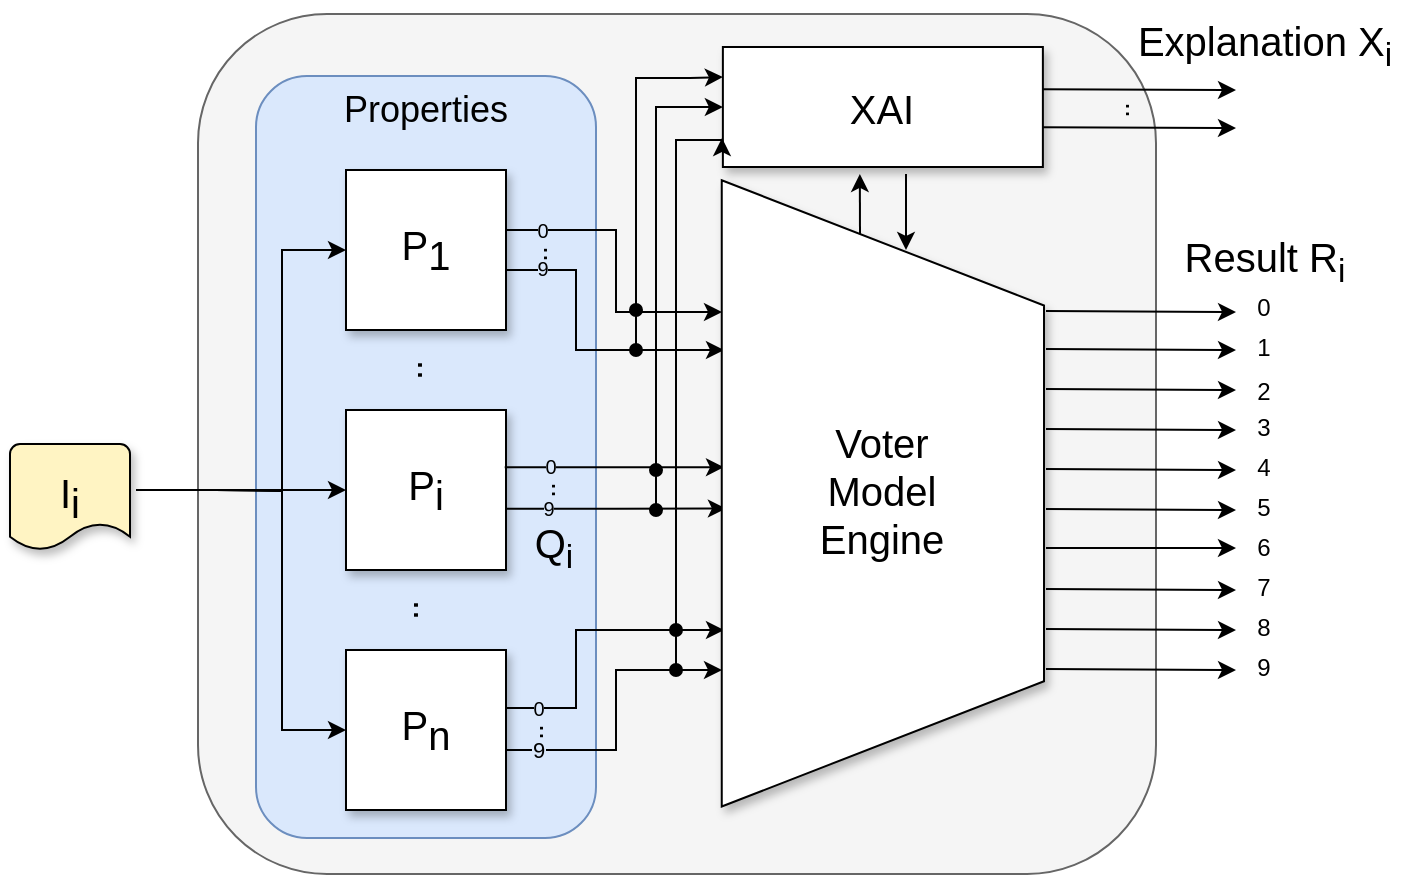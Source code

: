 <mxfile version="14.6.13" type="device"><diagram id="zeLVNS-zyTPiS4CfNWME" name="Page-1"><mxGraphModel dx="1106" dy="807" grid="1" gridSize="10" guides="1" tooltips="1" connect="1" arrows="1" fold="1" page="1" pageScale="1" pageWidth="850" pageHeight="1100" math="1" shadow="0"><root><mxCell id="0"/><mxCell id="1" parent="0"/><mxCell id="xQsvzUkHcvMxaPzKRlYj-6" value="" style="rounded=1;whiteSpace=wrap;html=1;fontSize=18;fillColor=#f5f5f5;strokeColor=#666666;fontColor=#333333;" parent="1" vertex="1"><mxGeometry x="144" y="82" width="479" height="430" as="geometry"/></mxCell><mxCell id="8lxn_YMou5RZXRWXMdqW-2" value="Properties" style="rounded=1;whiteSpace=wrap;html=1;fontSize=18;verticalAlign=top;labelBackgroundColor=#DAE8FC;strokeColor=#6c8ebf;fillColor=#DAE8FC;" parent="1" vertex="1"><mxGeometry x="173" y="113" width="170" height="381" as="geometry"/></mxCell><mxCell id="vd_s5nYqY-DfPZqU7Rta-11" style="edgeStyle=orthogonalEdgeStyle;rounded=0;orthogonalLoop=1;jettySize=auto;html=1;fontSize=10;" parent="1" edge="1"><mxGeometry relative="1" as="geometry"><Array as="points"><mxPoint x="298" y="190"/><mxPoint x="353" y="190"/><mxPoint x="353" y="231"/></Array><mxPoint x="298" y="200" as="sourcePoint"/><mxPoint x="406" y="231" as="targetPoint"/></mxGeometry></mxCell><mxCell id="xQsvzUkHcvMxaPzKRlYj-26" value="0" style="edgeLabel;html=1;align=center;verticalAlign=middle;resizable=0;points=[];fontSize=10;labelBackgroundColor=#DAE8FC;" parent="vd_s5nYqY-DfPZqU7Rta-11" vertex="1" connectable="0"><mxGeometry x="-0.648" relative="1" as="geometry"><mxPoint as="offset"/></mxGeometry></mxCell><mxCell id="vd_s5nYqY-DfPZqU7Rta-1" value="&lt;span style=&quot;font-size: 20px;&quot;&gt;P&lt;sub style=&quot;font-size: 20px;&quot;&gt;1&lt;/sub&gt;&lt;br style=&quot;font-size: 20px;&quot;&gt;&lt;/span&gt;" style="whiteSpace=wrap;html=1;aspect=fixed;fontSize=20;shadow=1;" parent="1" vertex="1"><mxGeometry x="218" y="160" width="80" height="80" as="geometry"/></mxCell><mxCell id="vd_s5nYqY-DfPZqU7Rta-2" value="P&lt;sub style=&quot;font-size: 20px;&quot;&gt;i&lt;br style=&quot;font-size: 20px;&quot;&gt;&lt;/sub&gt;" style="whiteSpace=wrap;html=1;aspect=fixed;fontSize=20;shadow=1;" parent="1" vertex="1"><mxGeometry x="218" y="280" width="80" height="80" as="geometry"/></mxCell><mxCell id="vd_s5nYqY-DfPZqU7Rta-3" value="&lt;span style=&quot;font-size: 20px;&quot;&gt;P&lt;sub style=&quot;font-size: 20px;&quot;&gt;n&lt;/sub&gt;&lt;br style=&quot;font-size: 20px;&quot;&gt;&lt;/span&gt;" style="whiteSpace=wrap;html=1;aspect=fixed;fontSize=20;shadow=1;" parent="1" vertex="1"><mxGeometry x="218" y="400" width="80" height="80" as="geometry"/></mxCell><mxCell id="vd_s5nYqY-DfPZqU7Rta-4" value="" style="endArrow=classic;html=1;entryX=0;entryY=0.5;entryDx=0;entryDy=0;fontSize=14;endFill=1;rounded=0;edgeStyle=orthogonalEdgeStyle;" parent="1" target="vd_s5nYqY-DfPZqU7Rta-1" edge="1"><mxGeometry width="50" height="50" relative="1" as="geometry"><mxPoint x="153" y="320" as="sourcePoint"/><mxPoint x="483" y="390" as="targetPoint"/></mxGeometry></mxCell><mxCell id="vd_s5nYqY-DfPZqU7Rta-5" value="" style="endArrow=classic;html=1;entryX=0;entryY=0.5;entryDx=0;entryDy=0;fontSize=14;endFill=1;" parent="1" target="vd_s5nYqY-DfPZqU7Rta-2" edge="1"><mxGeometry width="50" height="50" relative="1" as="geometry"><mxPoint x="153" y="320" as="sourcePoint"/><mxPoint x="183" y="300" as="targetPoint"/></mxGeometry></mxCell><mxCell id="vd_s5nYqY-DfPZqU7Rta-6" value="" style="endArrow=classic;html=1;entryX=0;entryY=0.5;entryDx=0;entryDy=0;fontSize=14;endFill=1;rounded=0;edgeStyle=orthogonalEdgeStyle;" parent="1" target="vd_s5nYqY-DfPZqU7Rta-3" edge="1"><mxGeometry width="50" height="50" relative="1" as="geometry"><mxPoint x="153" y="320" as="sourcePoint"/><mxPoint x="173" y="410" as="targetPoint"/></mxGeometry></mxCell><mxCell id="vd_s5nYqY-DfPZqU7Rta-25" value="" style="endArrow=classic;html=1;exitX=1;exitY=0.075;exitDx=0;exitDy=0;exitPerimeter=0;fontSize=14;startArrow=none;startFill=0;endFill=1;" parent="1" edge="1"><mxGeometry width="50" height="50" relative="1" as="geometry"><mxPoint x="568" y="230.5" as="sourcePoint"/><mxPoint x="663" y="231" as="targetPoint"/></mxGeometry></mxCell><mxCell id="vd_s5nYqY-DfPZqU7Rta-26" value="" style="endArrow=classic;html=1;exitX=1;exitY=0.075;exitDx=0;exitDy=0;exitPerimeter=0;fontSize=14;endFill=1;" parent="1" edge="1"><mxGeometry width="50" height="50" relative="1" as="geometry"><mxPoint x="568" y="249.5" as="sourcePoint"/><mxPoint x="663" y="250" as="targetPoint"/></mxGeometry></mxCell><mxCell id="vd_s5nYqY-DfPZqU7Rta-27" value="" style="endArrow=classic;html=1;exitX=1;exitY=0.075;exitDx=0;exitDy=0;exitPerimeter=0;fontSize=14;endFill=1;" parent="1" edge="1"><mxGeometry width="50" height="50" relative="1" as="geometry"><mxPoint x="568" y="269.5" as="sourcePoint"/><mxPoint x="663" y="270" as="targetPoint"/></mxGeometry></mxCell><mxCell id="vd_s5nYqY-DfPZqU7Rta-37" value="" style="endArrow=classic;html=1;exitX=1;exitY=0.075;exitDx=0;exitDy=0;exitPerimeter=0;fontSize=14;endFill=1;" parent="1" edge="1"><mxGeometry width="50" height="50" relative="1" as="geometry"><mxPoint x="568" y="289.5" as="sourcePoint"/><mxPoint x="663" y="290" as="targetPoint"/></mxGeometry></mxCell><mxCell id="vd_s5nYqY-DfPZqU7Rta-63" value="" style="endArrow=classic;html=1;exitX=1;exitY=0.075;exitDx=0;exitDy=0;exitPerimeter=0;fontSize=14;endFill=1;" parent="1" edge="1"><mxGeometry width="50" height="50" relative="1" as="geometry"><mxPoint x="568" y="309.5" as="sourcePoint"/><mxPoint x="663" y="310" as="targetPoint"/></mxGeometry></mxCell><mxCell id="vd_s5nYqY-DfPZqU7Rta-65" value="" style="endArrow=classic;html=1;exitX=1;exitY=0.075;exitDx=0;exitDy=0;exitPerimeter=0;fontSize=14;endFill=1;" parent="1" edge="1"><mxGeometry width="50" height="50" relative="1" as="geometry"><mxPoint x="568" y="329.5" as="sourcePoint"/><mxPoint x="663" y="330" as="targetPoint"/></mxGeometry></mxCell><mxCell id="vd_s5nYqY-DfPZqU7Rta-67" value="" style="endArrow=classic;html=1;exitX=1;exitY=0.075;exitDx=0;exitDy=0;exitPerimeter=0;fontSize=14;endFill=1;" parent="1" edge="1"><mxGeometry width="50" height="50" relative="1" as="geometry"><mxPoint x="568" y="349" as="sourcePoint"/><mxPoint x="663" y="349" as="targetPoint"/></mxGeometry></mxCell><mxCell id="vd_s5nYqY-DfPZqU7Rta-69" value="" style="endArrow=classic;html=1;exitX=1;exitY=0.075;exitDx=0;exitDy=0;exitPerimeter=0;fontSize=14;endFill=1;" parent="1" edge="1"><mxGeometry width="50" height="50" relative="1" as="geometry"><mxPoint x="568" y="369.5" as="sourcePoint"/><mxPoint x="663" y="370" as="targetPoint"/></mxGeometry></mxCell><mxCell id="vd_s5nYqY-DfPZqU7Rta-71" value="" style="endArrow=classic;html=1;exitX=1;exitY=0.075;exitDx=0;exitDy=0;exitPerimeter=0;fontSize=14;endFill=1;" parent="1" edge="1"><mxGeometry width="50" height="50" relative="1" as="geometry"><mxPoint x="568" y="389.5" as="sourcePoint"/><mxPoint x="663" y="390" as="targetPoint"/></mxGeometry></mxCell><mxCell id="vd_s5nYqY-DfPZqU7Rta-73" value="" style="endArrow=classic;html=1;exitX=1;exitY=0.075;exitDx=0;exitDy=0;exitPerimeter=0;fontSize=14;endFill=1;" parent="1" edge="1"><mxGeometry width="50" height="50" relative="1" as="geometry"><mxPoint x="568" y="409.5" as="sourcePoint"/><mxPoint x="663" y="410" as="targetPoint"/></mxGeometry></mxCell><mxCell id="vd_s5nYqY-DfPZqU7Rta-75" value="XAI" style="rounded=0;whiteSpace=wrap;html=1;fontSize=20;shadow=1;" parent="1" vertex="1"><mxGeometry x="406.44" y="98.5" width="160" height="60" as="geometry"/></mxCell><mxCell id="vd_s5nYqY-DfPZqU7Rta-78" value="" style="endArrow=classic;html=1;shadow=0;strokeColor=#000000;entryX=0;entryY=0.5;entryDx=0;entryDy=0;edgeStyle=orthogonalEdgeStyle;rounded=0;startArrow=oval;startFill=1;fontSize=14;endFill=1;" parent="1" target="vd_s5nYqY-DfPZqU7Rta-75" edge="1"><mxGeometry width="50" height="50" relative="1" as="geometry"><mxPoint x="373" y="310" as="sourcePoint"/><mxPoint x="443" y="600" as="targetPoint"/><Array as="points"><mxPoint x="373" y="310"/><mxPoint x="373" y="130"/></Array></mxGeometry></mxCell><mxCell id="vd_s5nYqY-DfPZqU7Rta-79" value="" style="endArrow=classic;html=1;shadow=0;strokeColor=#000000;rounded=0;edgeStyle=orthogonalEdgeStyle;startArrow=oval;startFill=1;fontSize=14;endFill=1;" parent="1" edge="1"><mxGeometry width="50" height="50" relative="1" as="geometry"><mxPoint x="383" y="390" as="sourcePoint"/><mxPoint x="406" y="144" as="targetPoint"/><Array as="points"><mxPoint x="383" y="145"/></Array></mxGeometry></mxCell><mxCell id="vd_s5nYqY-DfPZqU7Rta-80" value="" style="endArrow=classic;html=1;exitX=1;exitY=0.075;exitDx=0;exitDy=0;exitPerimeter=0;fontSize=14;endFill=1;" parent="1" edge="1"><mxGeometry width="50" height="50" relative="1" as="geometry"><mxPoint x="566" y="119.67" as="sourcePoint"/><mxPoint x="663" y="120" as="targetPoint"/></mxGeometry></mxCell><mxCell id="xQsvzUkHcvMxaPzKRlYj-2" value="" style="endArrow=none;html=1;fontSize=18;" parent="1" edge="1"><mxGeometry width="50" height="50" relative="1" as="geometry"><mxPoint x="153" y="320" as="sourcePoint"/><mxPoint x="113" y="320" as="targetPoint"/></mxGeometry></mxCell><mxCell id="xQsvzUkHcvMxaPzKRlYj-7" style="edgeStyle=orthogonalEdgeStyle;rounded=0;orthogonalLoop=1;jettySize=auto;html=1;fontSize=10;exitX=1;exitY=0.663;exitDx=0;exitDy=0;exitPerimeter=0;" parent="1" source="vd_s5nYqY-DfPZqU7Rta-1" edge="1"><mxGeometry relative="1" as="geometry"><Array as="points"><mxPoint x="298" y="210"/><mxPoint x="333" y="210"/><mxPoint x="333" y="250"/></Array><mxPoint x="303" y="210" as="sourcePoint"/><mxPoint x="407" y="250" as="targetPoint"/></mxGeometry></mxCell><mxCell id="xQsvzUkHcvMxaPzKRlYj-20" value="9" style="edgeLabel;html=1;align=center;verticalAlign=middle;resizable=0;points=[];fontSize=10;labelBackgroundColor=#DAE8FC;" parent="xQsvzUkHcvMxaPzKRlYj-7" vertex="1" connectable="0"><mxGeometry x="-0.709" y="1" relative="1" as="geometry"><mxPoint x="-0.96" as="offset"/></mxGeometry></mxCell><mxCell id="xQsvzUkHcvMxaPzKRlYj-16" value=".." style="text;html=1;strokeColor=none;fillColor=none;align=center;verticalAlign=middle;whiteSpace=wrap;rounded=0;fontSize=14;rotation=90;" parent="1" vertex="1"><mxGeometry x="312" y="192" width="20" height="20" as="geometry"/></mxCell><mxCell id="xQsvzUkHcvMxaPzKRlYj-17" style="edgeStyle=orthogonalEdgeStyle;rounded=0;orthogonalLoop=1;jettySize=auto;html=1;fontSize=14;exitX=1;exitY=0.617;exitDx=0;exitDy=0;exitPerimeter=0;entryX=0.006;entryY=0.533;entryDx=0;entryDy=0;entryPerimeter=0;" parent="1" source="vd_s5nYqY-DfPZqU7Rta-2" edge="1"><mxGeometry relative="1" as="geometry"><mxPoint x="308" y="330" as="sourcePoint"/><mxPoint x="407.96" y="329.24" as="targetPoint"/></mxGeometry></mxCell><mxCell id="xQsvzUkHcvMxaPzKRlYj-36" value="9" style="edgeLabel;html=1;align=center;verticalAlign=middle;resizable=0;points=[];fontSize=10;labelBackgroundColor=#DAE8FC;" parent="xQsvzUkHcvMxaPzKRlYj-17" vertex="1" connectable="0"><mxGeometry x="-0.625" y="1" relative="1" as="geometry"><mxPoint as="offset"/></mxGeometry></mxCell><mxCell id="xQsvzUkHcvMxaPzKRlYj-21" style="edgeStyle=orthogonalEdgeStyle;rounded=0;orthogonalLoop=1;jettySize=auto;html=1;fontSize=14;exitX=0.992;exitY=0.358;exitDx=0;exitDy=0;exitPerimeter=0;" parent="1" source="vd_s5nYqY-DfPZqU7Rta-2" edge="1"><mxGeometry relative="1" as="geometry"><mxPoint x="308" y="339.36" as="sourcePoint"/><mxPoint x="407" y="308.6" as="targetPoint"/><Array as="points"><mxPoint x="363" y="309"/><mxPoint x="363" y="309"/></Array></mxGeometry></mxCell><mxCell id="xQsvzUkHcvMxaPzKRlYj-29" value="0" style="edgeLabel;html=1;align=center;verticalAlign=middle;resizable=0;points=[];fontSize=10;labelBackgroundColor=#DAE8FC;" parent="xQsvzUkHcvMxaPzKRlYj-21" vertex="1" connectable="0"><mxGeometry x="-0.587" y="1" relative="1" as="geometry"><mxPoint as="offset"/></mxGeometry></mxCell><mxCell id="xQsvzUkHcvMxaPzKRlYj-22" value="" style="endArrow=none;html=1;shadow=0;strokeColor=#000000;fontSize=10;startArrow=oval;startFill=1;" parent="1" edge="1"><mxGeometry width="50" height="50" relative="1" as="geometry"><mxPoint x="373" y="330" as="sourcePoint"/><mxPoint x="373" y="310" as="targetPoint"/></mxGeometry></mxCell><mxCell id="xQsvzUkHcvMxaPzKRlYj-25" value="" style="endArrow=classic;html=1;shadow=0;strokeColor=#000000;fontSize=10;entryX=0.428;entryY=1.058;entryDx=0;entryDy=0;exitX=0.911;exitY=0.571;exitDx=0;exitDy=0;entryPerimeter=0;exitPerimeter=0;" parent="1" source="8lxn_YMou5RZXRWXMdqW-5" target="vd_s5nYqY-DfPZqU7Rta-75" edge="1"><mxGeometry width="50" height="50" relative="1" as="geometry"><mxPoint x="487" y="180" as="sourcePoint"/><mxPoint x="483" y="340" as="targetPoint"/></mxGeometry></mxCell><mxCell id="xQsvzUkHcvMxaPzKRlYj-31" value=".." style="text;html=1;strokeColor=none;fillColor=none;align=center;verticalAlign=middle;whiteSpace=wrap;rounded=0;fontSize=14;rotation=90;labelBackgroundColor=#DAE8FC;" parent="1" vertex="1"><mxGeometry x="316" y="310" width="20" height="20" as="geometry"/></mxCell><mxCell id="xQsvzUkHcvMxaPzKRlYj-32" value="" style="endArrow=classic;html=1;shadow=0;strokeColor=#000000;fontSize=10;rounded=0;edgeStyle=orthogonalEdgeStyle;labelBackgroundColor=#DAE8FC;" parent="1" source="vd_s5nYqY-DfPZqU7Rta-3" edge="1"><mxGeometry width="50" height="50" relative="1" as="geometry"><mxPoint x="303" y="429" as="sourcePoint"/><mxPoint x="407" y="390" as="targetPoint"/><Array as="points"><mxPoint x="333" y="429"/><mxPoint x="333" y="390"/></Array></mxGeometry></mxCell><mxCell id="xQsvzUkHcvMxaPzKRlYj-37" value="0" style="edgeLabel;html=1;align=center;verticalAlign=middle;resizable=0;points=[];fontSize=10;labelBackgroundColor=#DAE8FC;" parent="xQsvzUkHcvMxaPzKRlYj-32" vertex="1" connectable="0"><mxGeometry x="-0.793" relative="1" as="geometry"><mxPoint as="offset"/></mxGeometry></mxCell><mxCell id="xQsvzUkHcvMxaPzKRlYj-33" value="" style="endArrow=classic;html=1;shadow=0;strokeColor=#000000;fontSize=10;rounded=0;edgeStyle=orthogonalEdgeStyle;" parent="1" source="vd_s5nYqY-DfPZqU7Rta-3" edge="1"><mxGeometry width="50" height="50" relative="1" as="geometry"><mxPoint x="300" y="454" as="sourcePoint"/><mxPoint x="406" y="410" as="targetPoint"/><Array as="points"><mxPoint x="353" y="450"/><mxPoint x="353" y="410"/></Array></mxGeometry></mxCell><mxCell id="8lxn_YMou5RZXRWXMdqW-15" value="9" style="edgeLabel;html=1;align=center;verticalAlign=middle;resizable=0;points=[];labelBackgroundColor=#DAE8FC;" parent="xQsvzUkHcvMxaPzKRlYj-33" vertex="1" connectable="0"><mxGeometry x="-0.784" relative="1" as="geometry"><mxPoint as="offset"/></mxGeometry></mxCell><mxCell id="xQsvzUkHcvMxaPzKRlYj-34" value="" style="endArrow=none;html=1;shadow=0;strokeColor=#000000;fontSize=10;startArrow=oval;startFill=1;" parent="1" edge="1"><mxGeometry width="50" height="50" relative="1" as="geometry"><mxPoint x="383" y="410" as="sourcePoint"/><mxPoint x="383" y="390" as="targetPoint"/></mxGeometry></mxCell><mxCell id="xQsvzUkHcvMxaPzKRlYj-39" value=".." style="text;html=1;strokeColor=none;fillColor=none;align=center;verticalAlign=middle;whiteSpace=wrap;rounded=0;fontSize=14;rotation=90;" parent="1" vertex="1"><mxGeometry x="310" y="431" width="20" height="20" as="geometry"/></mxCell><mxCell id="xQsvzUkHcvMxaPzKRlYj-40" value="" style="endArrow=classic;html=1;shadow=0;strokeColor=#000000;entryX=0;entryY=0.25;entryDx=0;entryDy=0;edgeStyle=orthogonalEdgeStyle;rounded=0;startArrow=oval;startFill=1;fontSize=14;endFill=1;" parent="1" target="vd_s5nYqY-DfPZqU7Rta-75" edge="1"><mxGeometry width="50" height="50" relative="1" as="geometry"><mxPoint x="363" y="230" as="sourcePoint"/><mxPoint x="396" y="113" as="targetPoint"/><Array as="points"><mxPoint x="363" y="114"/><mxPoint x="390" y="114"/></Array></mxGeometry></mxCell><mxCell id="xQsvzUkHcvMxaPzKRlYj-41" value="" style="endArrow=none;html=1;shadow=0;strokeColor=#000000;fontSize=10;startArrow=oval;startFill=1;" parent="1" edge="1"><mxGeometry width="50" height="50" relative="1" as="geometry"><mxPoint x="363" y="250" as="sourcePoint"/><mxPoint x="363" y="230" as="targetPoint"/></mxGeometry></mxCell><mxCell id="xQsvzUkHcvMxaPzKRlYj-44" value="Explanation X&lt;sub&gt;i&lt;/sub&gt;" style="text;html=1;strokeColor=none;fillColor=none;align=center;verticalAlign=middle;whiteSpace=wrap;rounded=0;fontSize=20;" parent="1" vertex="1"><mxGeometry x="607.5" y="75" width="139" height="45" as="geometry"/></mxCell><mxCell id="xQsvzUkHcvMxaPzKRlYj-45" value="0" style="text;html=1;strokeColor=none;fillColor=none;align=center;verticalAlign=middle;whiteSpace=wrap;rounded=0;fontSize=12;" parent="1" vertex="1"><mxGeometry x="657" y="219" width="40" height="20" as="geometry"/></mxCell><mxCell id="xQsvzUkHcvMxaPzKRlYj-46" value="1" style="text;html=1;strokeColor=none;fillColor=none;align=center;verticalAlign=middle;whiteSpace=wrap;rounded=0;fontSize=12;" parent="1" vertex="1"><mxGeometry x="657" y="239" width="40" height="20" as="geometry"/></mxCell><mxCell id="xQsvzUkHcvMxaPzKRlYj-47" value="2" style="text;html=1;strokeColor=none;fillColor=none;align=center;verticalAlign=middle;whiteSpace=wrap;rounded=0;fontSize=12;" parent="1" vertex="1"><mxGeometry x="657" y="259" width="40" height="23" as="geometry"/></mxCell><mxCell id="xQsvzUkHcvMxaPzKRlYj-48" value="3" style="text;html=1;strokeColor=none;fillColor=none;align=center;verticalAlign=middle;whiteSpace=wrap;rounded=0;fontSize=12;" parent="1" vertex="1"><mxGeometry x="657" y="279" width="40" height="20" as="geometry"/></mxCell><mxCell id="xQsvzUkHcvMxaPzKRlYj-49" value="4" style="text;html=1;strokeColor=none;fillColor=none;align=center;verticalAlign=middle;whiteSpace=wrap;rounded=0;fontSize=12;" parent="1" vertex="1"><mxGeometry x="657" y="299" width="40" height="20" as="geometry"/></mxCell><mxCell id="xQsvzUkHcvMxaPzKRlYj-50" value="5" style="text;html=1;strokeColor=none;fillColor=none;align=center;verticalAlign=middle;whiteSpace=wrap;rounded=0;fontSize=12;" parent="1" vertex="1"><mxGeometry x="657" y="319" width="40" height="20" as="geometry"/></mxCell><mxCell id="xQsvzUkHcvMxaPzKRlYj-51" value="6" style="text;html=1;strokeColor=none;fillColor=none;align=center;verticalAlign=middle;whiteSpace=wrap;rounded=0;fontSize=12;" parent="1" vertex="1"><mxGeometry x="657" y="339" width="40" height="20" as="geometry"/></mxCell><mxCell id="xQsvzUkHcvMxaPzKRlYj-52" value="7" style="text;html=1;strokeColor=none;fillColor=none;align=center;verticalAlign=middle;whiteSpace=wrap;rounded=0;fontSize=12;" parent="1" vertex="1"><mxGeometry x="657" y="359" width="40" height="20" as="geometry"/></mxCell><mxCell id="xQsvzUkHcvMxaPzKRlYj-53" value="8" style="text;html=1;strokeColor=none;fillColor=none;align=center;verticalAlign=middle;whiteSpace=wrap;rounded=0;fontSize=12;" parent="1" vertex="1"><mxGeometry x="657" y="379" width="40" height="20" as="geometry"/></mxCell><mxCell id="xQsvzUkHcvMxaPzKRlYj-54" value="9" style="text;html=1;strokeColor=none;fillColor=none;align=center;verticalAlign=middle;whiteSpace=wrap;rounded=0;fontSize=12;" parent="1" vertex="1"><mxGeometry x="657" y="399" width="40" height="20" as="geometry"/></mxCell><mxCell id="xQsvzUkHcvMxaPzKRlYj-55" value=".." style="text;html=1;strokeColor=none;fillColor=none;align=center;verticalAlign=middle;whiteSpace=wrap;rounded=0;fontSize=18;rotation=90;" parent="1" vertex="1"><mxGeometry x="248" y="370" width="20" height="20" as="geometry"/></mxCell><mxCell id="xQsvzUkHcvMxaPzKRlYj-57" value="" style="endArrow=classic;html=1;exitX=1;exitY=0.075;exitDx=0;exitDy=0;exitPerimeter=0;fontSize=14;endFill=1;" parent="1" edge="1"><mxGeometry width="50" height="50" relative="1" as="geometry"><mxPoint x="566" y="138.67" as="sourcePoint"/><mxPoint x="663" y="139" as="targetPoint"/></mxGeometry></mxCell><mxCell id="xQsvzUkHcvMxaPzKRlYj-58" value=".." style="text;html=1;strokeColor=none;fillColor=none;align=center;verticalAlign=middle;whiteSpace=wrap;rounded=0;fontSize=14;rotation=90;" parent="1" vertex="1"><mxGeometry x="603" y="120" width="20" height="20" as="geometry"/></mxCell><mxCell id="8lxn_YMou5RZXRWXMdqW-5" value="" style="verticalLabelPosition=bottom;verticalAlign=top;html=1;shape=trapezoid;perimeter=trapezoidPerimeter;whiteSpace=wrap;size=0.2;arcSize=10;flipV=1;shadow=1;labelBackgroundColor=none;rotation=-90;rounded=0;sketch=0;" parent="1" vertex="1"><mxGeometry x="329.88" y="241.13" width="313.12" height="161.13" as="geometry"/></mxCell><mxCell id="8lxn_YMou5RZXRWXMdqW-11" value="&lt;font style=&quot;font-size: 20px;&quot;&gt;Voter&lt;br style=&quot;font-size: 20px;&quot;&gt;Model&lt;br style=&quot;font-size: 20px;&quot;&gt;Engine&lt;/font&gt;" style="text;html=1;strokeColor=none;fillColor=none;align=center;verticalAlign=middle;whiteSpace=wrap;rounded=0;shadow=1;labelBackgroundColor=none;fontSize=20;" parent="1" vertex="1"><mxGeometry x="466.44" y="310" width="40" height="20" as="geometry"/></mxCell><mxCell id="8lxn_YMou5RZXRWXMdqW-16" value="I&lt;sub style=&quot;font-size: 20px;&quot;&gt;i&lt;/sub&gt;" style="strokeWidth=1;html=1;shape=mxgraph.flowchart.document2;whiteSpace=wrap;size=0.25;shadow=1;labelBackgroundColor=#FFF4C3;fontSize=20;fillColor=#FFF4C3;" parent="1" vertex="1"><mxGeometry x="50" y="297" width="60" height="53" as="geometry"/></mxCell><mxCell id="gpJ31x7qK3KPKXxDyzcC-1" value=".." style="text;html=1;strokeColor=none;fillColor=none;align=center;verticalAlign=middle;whiteSpace=wrap;rounded=0;fontSize=18;rotation=90;" parent="1" vertex="1"><mxGeometry x="250" y="250" width="20" height="20" as="geometry"/></mxCell><mxCell id="gpJ31x7qK3KPKXxDyzcC-2" value="Q&lt;sub&gt;i&lt;/sub&gt;" style="text;html=1;strokeColor=none;fillColor=none;align=center;verticalAlign=middle;whiteSpace=wrap;rounded=0;fontSize=20;" parent="1" vertex="1"><mxGeometry x="302" y="339" width="40" height="20" as="geometry"/></mxCell><mxCell id="gpJ31x7qK3KPKXxDyzcC-3" value="Result R&lt;sub&gt;i&lt;/sub&gt;" style="text;html=1;strokeColor=none;fillColor=none;align=center;verticalAlign=middle;whiteSpace=wrap;rounded=0;fontSize=20;" parent="1" vertex="1"><mxGeometry x="630.5" y="196" width="93" height="20" as="geometry"/></mxCell><mxCell id="GbWgXgDzHitK24iXbj2d-1" value="" style="endArrow=classic;html=1;shadow=0;strokeColor=#000000;fontSize=10;" edge="1" parent="1"><mxGeometry width="50" height="50" relative="1" as="geometry"><mxPoint x="498" y="162" as="sourcePoint"/><mxPoint x="498" y="200" as="targetPoint"/></mxGeometry></mxCell></root></mxGraphModel></diagram></mxfile>